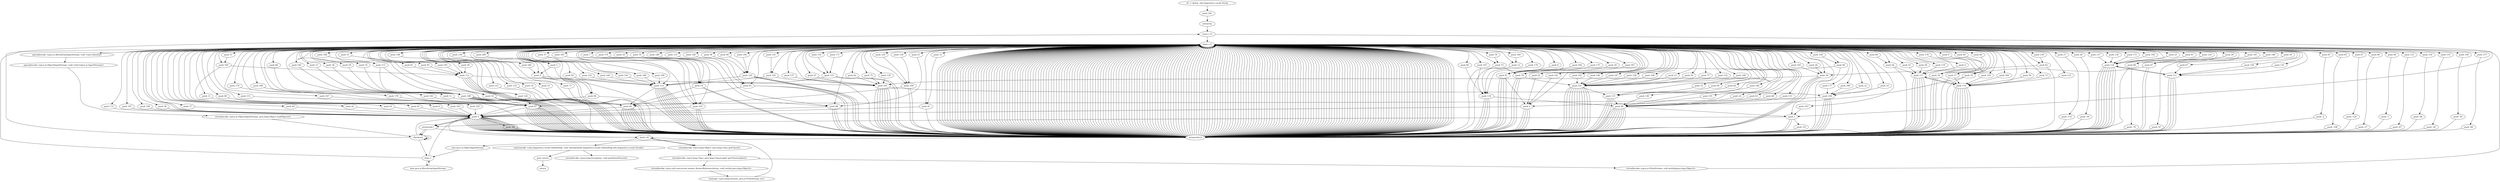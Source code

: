 digraph "" {
    "r0 := @this: edu.linguistics.vocab.Vocab"
    "push 201"
    "r0 := @this: edu.linguistics.vocab.Vocab"->"push 201";
    "newarray"
    "push 201"->"newarray";
    "store.r r3"
    "newarray"->"store.r r3";
    "load.r r3"
    "store.r r3"->"load.r r3";
    "push 0"
    "load.r r3"->"push 0";
    "push -84"
    "push 0"->"push -84";
    "arraywrite.b"
    "push -84"->"arraywrite.b";
    "arraywrite.b"->"load.r r3";
    "push 1"
    "load.r r3"->"push 1";
    "push -19"
    "push 1"->"push -19";
    "push -19"->"arraywrite.b";
    "arraywrite.b"->"load.r r3";
    "push 2"
    "load.r r3"->"push 2";
    "push 2"->"push 0";
    "push 0"->"arraywrite.b";
    "arraywrite.b"->"load.r r3";
    "push 3"
    "load.r r3"->"push 3";
    "push 5"
    "push 3"->"push 5";
    "push 5"->"arraywrite.b";
    "arraywrite.b"->"load.r r3";
    "push 4"
    "load.r r3"->"push 4";
    "push 117"
    "push 4"->"push 117";
    "push 117"->"arraywrite.b";
    "arraywrite.b"->"load.r r3";
    "load.r r3"->"push 5";
    "push 114"
    "push 5"->"push 114";
    "push 114"->"arraywrite.b";
    "arraywrite.b"->"load.r r3";
    "push 6"
    "load.r r3"->"push 6";
    "push 6"->"push 0";
    "push 0"->"arraywrite.b";
    "arraywrite.b"->"load.r r3";
    "push 7"
    "load.r r3"->"push 7";
    "push 19"
    "push 7"->"push 19";
    "push 19"->"arraywrite.b";
    "arraywrite.b"->"load.r r3";
    "push 8"
    "load.r r3"->"push 8";
    "push 91"
    "push 8"->"push 91";
    "push 91"->"arraywrite.b";
    "arraywrite.b"->"load.r r3";
    "push 9"
    "load.r r3"->"push 9";
    "push 76"
    "push 9"->"push 76";
    "push 76"->"arraywrite.b";
    "arraywrite.b"->"load.r r3";
    "push 10"
    "load.r r3"->"push 10";
    "push 106"
    "push 10"->"push 106";
    "push 106"->"arraywrite.b";
    "arraywrite.b"->"load.r r3";
    "push 11"
    "load.r r3"->"push 11";
    "push 97"
    "push 11"->"push 97";
    "push 97"->"arraywrite.b";
    "arraywrite.b"->"load.r r3";
    "push 12"
    "load.r r3"->"push 12";
    "push 118"
    "push 12"->"push 118";
    "push 118"->"arraywrite.b";
    "arraywrite.b"->"load.r r3";
    "push 13"
    "load.r r3"->"push 13";
    "push 13"->"push 97";
    "push 97"->"arraywrite.b";
    "arraywrite.b"->"load.r r3";
    "push 14"
    "load.r r3"->"push 14";
    "push 46"
    "push 14"->"push 46";
    "push 46"->"arraywrite.b";
    "arraywrite.b"->"load.r r3";
    "push 15"
    "load.r r3"->"push 15";
    "push 108"
    "push 15"->"push 108";
    "push 108"->"arraywrite.b";
    "arraywrite.b"->"load.r r3";
    "push 16"
    "load.r r3"->"push 16";
    "push 16"->"push 97";
    "push 97"->"arraywrite.b";
    "arraywrite.b"->"load.r r3";
    "push 17"
    "load.r r3"->"push 17";
    "push 110"
    "push 17"->"push 110";
    "push 110"->"arraywrite.b";
    "arraywrite.b"->"load.r r3";
    "push 18"
    "load.r r3"->"push 18";
    "push 103"
    "push 18"->"push 103";
    "push 103"->"arraywrite.b";
    "arraywrite.b"->"load.r r3";
    "load.r r3"->"push 19";
    "push 19"->"push 46";
    "push 46"->"arraywrite.b";
    "arraywrite.b"->"load.r r3";
    "push 20"
    "load.r r3"->"push 20";
    "push 79"
    "push 20"->"push 79";
    "push 79"->"arraywrite.b";
    "arraywrite.b"->"load.r r3";
    "push 21"
    "load.r r3"->"push 21";
    "push 98"
    "push 21"->"push 98";
    "push 98"->"arraywrite.b";
    "arraywrite.b"->"load.r r3";
    "push 22"
    "load.r r3"->"push 22";
    "push 22"->"push 106";
    "push 106"->"arraywrite.b";
    "arraywrite.b"->"load.r r3";
    "push 23"
    "load.r r3"->"push 23";
    "push 101"
    "push 23"->"push 101";
    "push 101"->"arraywrite.b";
    "arraywrite.b"->"load.r r3";
    "push 24"
    "load.r r3"->"push 24";
    "push 99"
    "push 24"->"push 99";
    "push 99"->"arraywrite.b";
    "arraywrite.b"->"load.r r3";
    "push 25"
    "load.r r3"->"push 25";
    "push 116"
    "push 25"->"push 116";
    "push 116"->"arraywrite.b";
    "arraywrite.b"->"load.r r3";
    "push 26"
    "load.r r3"->"push 26";
    "push 59"
    "push 26"->"push 59";
    "push 59"->"arraywrite.b";
    "arraywrite.b"->"load.r r3";
    "push 27"
    "load.r r3"->"push 27";
    "push -112"
    "push 27"->"push -112";
    "push -112"->"arraywrite.b";
    "arraywrite.b"->"load.r r3";
    "push 28"
    "load.r r3"->"push 28";
    "push -50"
    "push 28"->"push -50";
    "push -50"->"arraywrite.b";
    "arraywrite.b"->"load.r r3";
    "push 29"
    "load.r r3"->"push 29";
    "push 88"
    "push 29"->"push 88";
    "push 88"->"arraywrite.b";
    "arraywrite.b"->"load.r r3";
    "push 30"
    "load.r r3"->"push 30";
    "push -97"
    "push 30"->"push -97";
    "push -97"->"arraywrite.b";
    "arraywrite.b"->"load.r r3";
    "push 31"
    "load.r r3"->"push 31";
    "push 31"->"push 16";
    "push 16"->"arraywrite.b";
    "arraywrite.b"->"load.r r3";
    "push 32"
    "load.r r3"->"push 32";
    "push 115"
    "push 32"->"push 115";
    "push 115"->"arraywrite.b";
    "arraywrite.b"->"load.r r3";
    "push 33"
    "load.r r3"->"push 33";
    "push 41"
    "push 33"->"push 41";
    "push 41"->"arraywrite.b";
    "arraywrite.b"->"load.r r3";
    "push 34"
    "load.r r3"->"push 34";
    "push 34"->"push 108";
    "push 108"->"arraywrite.b";
    "arraywrite.b"->"load.r r3";
    "push 35"
    "load.r r3"->"push 35";
    "push 35"->"push 2";
    "push 2"->"arraywrite.b";
    "arraywrite.b"->"load.r r3";
    "push 36"
    "load.r r3"->"push 36";
    "push 36"->"push 0";
    "push 0"->"arraywrite.b";
    "arraywrite.b"->"load.r r3";
    "push 37"
    "load.r r3"->"push 37";
    "push 37"->"push 0";
    "push 0"->"arraywrite.b";
    "arraywrite.b"->"load.r r3";
    "push 38"
    "load.r r3"->"push 38";
    "push 120"
    "push 38"->"push 120";
    "push 120"->"arraywrite.b";
    "arraywrite.b"->"load.r r3";
    "push 39"
    "load.r r3"->"push 39";
    "push 112"
    "push 39"->"push 112";
    "push 112"->"arraywrite.b";
    "arraywrite.b"->"load.r r3";
    "push 40"
    "load.r r3"->"push 40";
    "push 40"->"push 0";
    "push 0"->"arraywrite.b";
    "arraywrite.b"->"load.r r3";
    "load.r r3"->"push 41";
    "push 41"->"push 0";
    "push 0"->"arraywrite.b";
    "arraywrite.b"->"load.r r3";
    "push 42"
    "load.r r3"->"push 42";
    "push 42"->"push 0";
    "push 0"->"arraywrite.b";
    "arraywrite.b"->"load.r r3";
    "push 43"
    "load.r r3"->"push 43";
    "push 43"->"push 2";
    "push 2"->"arraywrite.b";
    "arraywrite.b"->"load.r r3";
    "push 44"
    "load.r r3"->"push 44";
    "push 44"->"push 117";
    "push 117"->"arraywrite.b";
    "arraywrite.b"->"load.r r3";
    "push 45"
    "load.r r3"->"push 45";
    "push 45"->"push 114";
    "push 114"->"arraywrite.b";
    "arraywrite.b"->"load.r r3";
    "load.r r3"->"push 46";
    "push 46"->"push 0";
    "push 0"->"arraywrite.b";
    "arraywrite.b"->"load.r r3";
    "push 47"
    "load.r r3"->"push 47";
    "push 47"->"push 35";
    "push 35"->"arraywrite.b";
    "arraywrite.b"->"load.r r3";
    "push 48"
    "load.r r3"->"push 48";
    "push 48"->"push 91";
    "push 91"->"arraywrite.b";
    "arraywrite.b"->"load.r r3";
    "push 49"
    "load.r r3"->"push 49";
    "push 49"->"push 76";
    "push 76"->"arraywrite.b";
    "arraywrite.b"->"load.r r3";
    "push 50"
    "load.r r3"->"push 50";
    "push 50"->"push 101";
    "push 101"->"arraywrite.b";
    "arraywrite.b"->"load.r r3";
    "push 51"
    "load.r r3"->"push 51";
    "push 100"
    "push 51"->"push 100";
    "push 100"->"arraywrite.b";
    "arraywrite.b"->"load.r r3";
    "push 52"
    "load.r r3"->"push 52";
    "push 52"->"push 117";
    "push 117"->"arraywrite.b";
    "arraywrite.b"->"load.r r3";
    "push 53"
    "load.r r3"->"push 53";
    "push 53"->"push 46";
    "push 46"->"arraywrite.b";
    "arraywrite.b"->"load.r r3";
    "push 54"
    "load.r r3"->"push 54";
    "push 54"->"push 108";
    "push 108"->"arraywrite.b";
    "arraywrite.b"->"load.r r3";
    "push 55"
    "load.r r3"->"push 55";
    "push 105"
    "push 55"->"push 105";
    "push 105"->"arraywrite.b";
    "arraywrite.b"->"load.r r3";
    "push 56"
    "load.r r3"->"push 56";
    "push 56"->"push 110";
    "push 110"->"arraywrite.b";
    "arraywrite.b"->"load.r r3";
    "push 57"
    "load.r r3"->"push 57";
    "push 57"->"push 103";
    "push 103"->"arraywrite.b";
    "arraywrite.b"->"load.r r3";
    "push 58"
    "load.r r3"->"push 58";
    "push 58"->"push 117";
    "push 117"->"arraywrite.b";
    "arraywrite.b"->"load.r r3";
    "load.r r3"->"push 59";
    "push 59"->"push 105";
    "push 105"->"arraywrite.b";
    "arraywrite.b"->"load.r r3";
    "push 60"
    "load.r r3"->"push 60";
    "push 60"->"push 115";
    "push 115"->"arraywrite.b";
    "arraywrite.b"->"load.r r3";
    "push 61"
    "load.r r3"->"push 61";
    "push 61"->"push 116";
    "push 116"->"arraywrite.b";
    "arraywrite.b"->"load.r r3";
    "push 62"
    "load.r r3"->"push 62";
    "push 62"->"push 105";
    "push 105"->"arraywrite.b";
    "arraywrite.b"->"load.r r3";
    "push 63"
    "load.r r3"->"push 63";
    "push 63"->"push 99";
    "push 99"->"arraywrite.b";
    "arraywrite.b"->"load.r r3";
    "push 64"
    "load.r r3"->"push 64";
    "push 64"->"push 115";
    "push 115"->"arraywrite.b";
    "arraywrite.b"->"load.r r3";
    "push 65"
    "load.r r3"->"push 65";
    "push 65"->"push 46";
    "push 46"->"arraywrite.b";
    "arraywrite.b"->"load.r r3";
    "push 66"
    "load.r r3"->"push 66";
    "push 66"->"push 118";
    "push 118"->"arraywrite.b";
    "arraywrite.b"->"load.r r3";
    "push 67"
    "load.r r3"->"push 67";
    "push 111"
    "push 67"->"push 111";
    "push 111"->"arraywrite.b";
    "arraywrite.b"->"load.r r3";
    "push 68"
    "load.r r3"->"push 68";
    "push 68"->"push 99";
    "push 99"->"arraywrite.b";
    "arraywrite.b"->"load.r r3";
    "push 69"
    "load.r r3"->"push 69";
    "push 69"->"push 97";
    "push 97"->"arraywrite.b";
    "arraywrite.b"->"load.r r3";
    "push 70"
    "load.r r3"->"push 70";
    "push 70"->"push 98";
    "push 98"->"arraywrite.b";
    "arraywrite.b"->"load.r r3";
    "push 71"
    "load.r r3"->"push 71";
    "push 71"->"push 46";
    "push 46"->"arraywrite.b";
    "arraywrite.b"->"load.r r3";
    "push 72"
    "load.r r3"->"push 72";
    "push 72"->"push 79";
    "push 79"->"arraywrite.b";
    "arraywrite.b"->"load.r r3";
    "push 73"
    "load.r r3"->"push 73";
    "push 73"->"push 110";
    "push 110"->"arraywrite.b";
    "arraywrite.b"->"load.r r3";
    "push 74"
    "load.r r3"->"push 74";
    "push 74"->"push 108";
    "push 108"->"arraywrite.b";
    "arraywrite.b"->"load.r r3";
    "push 75"
    "load.r r3"->"push 75";
    "push 75"->"push 105";
    "push 105"->"arraywrite.b";
    "arraywrite.b"->"load.r r3";
    "load.r r3"->"push 76";
    "push 76"->"push 110";
    "push 110"->"arraywrite.b";
    "arraywrite.b"->"load.r r3";
    "push 77"
    "load.r r3"->"push 77";
    "push 77"->"push 101";
    "push 101"->"arraywrite.b";
    "arraywrite.b"->"load.r r3";
    "push 78"
    "load.r r3"->"push 78";
    "push 78"->"push 72";
    "push 72"->"arraywrite.b";
    "arraywrite.b"->"load.r r3";
    "load.r r3"->"push 79";
    "push 79"->"push 101";
    "push 101"->"arraywrite.b";
    "arraywrite.b"->"load.r r3";
    "push 80"
    "load.r r3"->"push 80";
    "push 80"->"push 108";
    "push 108"->"arraywrite.b";
    "arraywrite.b"->"load.r r3";
    "push 81"
    "load.r r3"->"push 81";
    "push 81"->"push 112";
    "push 112"->"arraywrite.b";
    "arraywrite.b"->"load.r r3";
    "push 82"
    "load.r r3"->"push 82";
    "push 82"->"push 59";
    "push 59"->"arraywrite.b";
    "arraywrite.b"->"load.r r3";
    "push 83"
    "load.r r3"->"push 83";
    "push -2"
    "push 83"->"push -2";
    "push -2"->"arraywrite.b";
    "arraywrite.b"->"load.r r3";
    "push 84"
    "load.r r3"->"push 84";
    "push 84"->"push 44";
    "push 44"->"arraywrite.b";
    "arraywrite.b"->"load.r r3";
    "push 85"
    "load.r r3"->"push 85";
    "push -108"
    "push 85"->"push -108";
    "push -108"->"arraywrite.b";
    "arraywrite.b"->"load.r r3";
    "push 86"
    "load.r r3"->"push 86";
    "push 86"->"push 17";
    "push 17"->"arraywrite.b";
    "arraywrite.b"->"load.r r3";
    "push 87"
    "load.r r3"->"push 87";
    "push -120"
    "push 87"->"push -120";
    "push -120"->"arraywrite.b";
    "arraywrite.b"->"load.r r3";
    "load.r r3"->"push 88";
    "push -74"
    "push 88"->"push -74";
    "push -74"->"arraywrite.b";
    "arraywrite.b"->"load.r r3";
    "push 89"
    "load.r r3"->"push 89";
    "push -27"
    "push 89"->"push -27";
    "push -27"->"arraywrite.b";
    "arraywrite.b"->"load.r r3";
    "push 90"
    "load.r r3"->"push 90";
    "push -1"
    "push 90"->"push -1";
    "push -1"->"arraywrite.b";
    "arraywrite.b"->"load.r r3";
    "load.r r3"->"push 91";
    "push 91"->"push 2";
    "push 2"->"arraywrite.b";
    "arraywrite.b"->"load.r r3";
    "push 92"
    "load.r r3"->"push 92";
    "push 92"->"push 0";
    "push 0"->"arraywrite.b";
    "arraywrite.b"->"load.r r3";
    "push 93"
    "load.r r3"->"push 93";
    "push 93"->"push 0";
    "push 0"->"arraywrite.b";
    "arraywrite.b"->"load.r r3";
    "push 94"
    "load.r r3"->"push 94";
    "push 94"->"push 120";
    "push 120"->"arraywrite.b";
    "arraywrite.b"->"load.r r3";
    "push 95"
    "load.r r3"->"push 95";
    "push 95"->"push 112";
    "push 112"->"arraywrite.b";
    "arraywrite.b"->"load.r r3";
    "push 96"
    "load.r r3"->"push 96";
    "push 96"->"push 0";
    "push 0"->"arraywrite.b";
    "arraywrite.b"->"load.r r3";
    "load.r r3"->"push 97";
    "push 97"->"push 0";
    "push 0"->"arraywrite.b";
    "arraywrite.b"->"load.r r3";
    "load.r r3"->"push 98";
    "push 98"->"push 0";
    "push 0"->"arraywrite.b";
    "arraywrite.b"->"load.r r3";
    "load.r r3"->"push 99";
    "push 99"->"push 1";
    "push 1"->"arraywrite.b";
    "arraywrite.b"->"load.r r3";
    "load.r r3"->"push 100";
    "push 100"->"push 112";
    "push 112"->"arraywrite.b";
    "arraywrite.b"->"load.r r3";
    "load.r r3"->"push 101";
    "push 101"->"push 115";
    "push 115"->"arraywrite.b";
    "arraywrite.b"->"load.r r3";
    "push 102"
    "load.r r3"->"push 102";
    "push 102"->"push 114";
    "push 114"->"arraywrite.b";
    "arraywrite.b"->"load.r r3";
    "load.r r3"->"push 103";
    "push 103"->"push 0";
    "push 0"->"arraywrite.b";
    "arraywrite.b"->"load.r r3";
    "push 104"
    "load.r r3"->"push 104";
    "push 104"->"push 48";
    "push 48"->"arraywrite.b";
    "arraywrite.b"->"load.r r3";
    "load.r r3"->"push 105";
    "push 105"->"push 106";
    "push 106"->"arraywrite.b";
    "arraywrite.b"->"load.r r3";
    "load.r r3"->"push 106";
    "push 106"->"push 97";
    "push 97"->"arraywrite.b";
    "arraywrite.b"->"load.r r3";
    "push 107"
    "load.r r3"->"push 107";
    "push 107"->"push 118";
    "push 118"->"arraywrite.b";
    "arraywrite.b"->"load.r r3";
    "load.r r3"->"push 108";
    "push 108"->"push 97";
    "push 97"->"arraywrite.b";
    "arraywrite.b"->"load.r r3";
    "push 109"
    "load.r r3"->"push 109";
    "push 109"->"push 46";
    "push 46"->"arraywrite.b";
    "arraywrite.b"->"load.r r3";
    "load.r r3"->"push 110";
    "push 110"->"push 117";
    "push 117"->"arraywrite.b";
    "arraywrite.b"->"load.r r3";
    "load.r r3"->"push 111";
    "push 111"->"push 116";
    "push 116"->"arraywrite.b";
    "arraywrite.b"->"load.r r3";
    "load.r r3"->"push 112";
    "push 112"->"push 105";
    "push 105"->"arraywrite.b";
    "arraywrite.b"->"load.r r3";
    "push 113"
    "load.r r3"->"push 113";
    "push 113"->"push 108";
    "push 108"->"arraywrite.b";
    "arraywrite.b"->"load.r r3";
    "load.r r3"->"push 114";
    "push 114"->"push 46";
    "push 46"->"arraywrite.b";
    "arraywrite.b"->"load.r r3";
    "load.r r3"->"push 115";
    "push 115"->"push 99";
    "push 99"->"arraywrite.b";
    "arraywrite.b"->"load.r r3";
    "load.r r3"->"push 116";
    "push 116"->"push 111";
    "push 111"->"arraywrite.b";
    "arraywrite.b"->"load.r r3";
    "load.r r3"->"push 117";
    "push 117"->"push 110";
    "push 110"->"arraywrite.b";
    "arraywrite.b"->"load.r r3";
    "load.r r3"->"push 118";
    "push 118"->"push 99";
    "push 99"->"arraywrite.b";
    "arraywrite.b"->"load.r r3";
    "push 119"
    "load.r r3"->"push 119";
    "push 119"->"push 117";
    "push 117"->"arraywrite.b";
    "arraywrite.b"->"load.r r3";
    "load.r r3"->"push 120";
    "push 120"->"push 114";
    "push 114"->"arraywrite.b";
    "arraywrite.b"->"load.r r3";
    "push 121"
    "load.r r3"->"push 121";
    "push 121"->"push 114";
    "push 114"->"arraywrite.b";
    "arraywrite.b"->"load.r r3";
    "push 122"
    "load.r r3"->"push 122";
    "push 122"->"push 101";
    "push 101"->"arraywrite.b";
    "arraywrite.b"->"load.r r3";
    "push 123"
    "load.r r3"->"push 123";
    "push 123"->"push 110";
    "push 110"->"arraywrite.b";
    "arraywrite.b"->"load.r r3";
    "push 124"
    "load.r r3"->"push 124";
    "push 124"->"push 116";
    "push 116"->"arraywrite.b";
    "arraywrite.b"->"load.r r3";
    "push 125"
    "load.r r3"->"push 125";
    "push 125"->"push 46";
    "push 46"->"arraywrite.b";
    "arraywrite.b"->"load.r r3";
    "push 126"
    "load.r r3"->"push 126";
    "push 126"->"push 97";
    "push 97"->"arraywrite.b";
    "arraywrite.b"->"load.r r3";
    "push 127"
    "load.r r3"->"push 127";
    "push 127"->"push 116";
    "push 116"->"arraywrite.b";
    "arraywrite.b"->"load.r r3";
    "push 128"
    "load.r r3"->"push 128";
    "push 128"->"push 111";
    "push 111"->"arraywrite.b";
    "arraywrite.b"->"load.r r3";
    "push 129"
    "load.r r3"->"push 129";
    "push 129"->"push 109";
    "push 109"->"arraywrite.b";
    "arraywrite.b"->"load.r r3";
    "push 130"
    "load.r r3"->"push 130";
    "push 130"->"push 105";
    "push 105"->"arraywrite.b";
    "arraywrite.b"->"load.r r3";
    "push 131"
    "load.r r3"->"push 131";
    "push 131"->"push 99";
    "push 99"->"arraywrite.b";
    "arraywrite.b"->"load.r r3";
    "push 132"
    "load.r r3"->"push 132";
    "push 132"->"push 46";
    "push 46"->"arraywrite.b";
    "arraywrite.b"->"load.r r3";
    "push 133"
    "load.r r3"->"push 133";
    "push 133"->"push 65";
    "push 65"->"arraywrite.b";
    "arraywrite.b"->"load.r r3";
    "push 134"
    "load.r r3"->"push 134";
    "push 134"->"push 116";
    "push 116"->"arraywrite.b";
    "arraywrite.b"->"load.r r3";
    "push 135"
    "load.r r3"->"push 135";
    "push 135"->"push 111";
    "push 111"->"arraywrite.b";
    "arraywrite.b"->"load.r r3";
    "push 136"
    "load.r r3"->"push 136";
    "push 136"->"push 109";
    "push 109"->"arraywrite.b";
    "arraywrite.b"->"load.r r3";
    "push 137"
    "load.r r3"->"push 137";
    "push 137"->"push 105";
    "push 105"->"arraywrite.b";
    "arraywrite.b"->"load.r r3";
    "push 138"
    "load.r r3"->"push 138";
    "push 138"->"push 99";
    "push 99"->"arraywrite.b";
    "arraywrite.b"->"load.r r3";
    "push 139"
    "load.r r3"->"push 139";
    "push 139"->"push 82";
    "push 82"->"arraywrite.b";
    "arraywrite.b"->"load.r r3";
    "push 140"
    "load.r r3"->"push 140";
    "push 140"->"push 101";
    "push 101"->"arraywrite.b";
    "arraywrite.b"->"load.r r3";
    "push 141"
    "load.r r3"->"push 141";
    "push 141"->"push 102";
    "push 102"->"arraywrite.b";
    "arraywrite.b"->"load.r r3";
    "push 142"
    "load.r r3"->"push 142";
    "push 142"->"push 101";
    "push 101"->"arraywrite.b";
    "arraywrite.b"->"load.r r3";
    "push 143"
    "load.r r3"->"push 143";
    "push 143"->"push 114";
    "push 114"->"arraywrite.b";
    "arraywrite.b"->"load.r r3";
    "push 144"
    "load.r r3"->"push 144";
    "push 144"->"push 101";
    "push 101"->"arraywrite.b";
    "arraywrite.b"->"load.r r3";
    "push 145"
    "load.r r3"->"push 145";
    "push 145"->"push 110";
    "push 110"->"arraywrite.b";
    "arraywrite.b"->"load.r r3";
    "push 146"
    "load.r r3"->"push 146";
    "push 146"->"push 99";
    "push 99"->"arraywrite.b";
    "arraywrite.b"->"load.r r3";
    "push 147"
    "load.r r3"->"push 147";
    "push 147"->"push 101";
    "push 101"->"arraywrite.b";
    "arraywrite.b"->"load.r r3";
    "push 148"
    "load.r r3"->"push 148";
    "push 148"->"push 65";
    "push 65"->"arraywrite.b";
    "arraywrite.b"->"load.r r3";
    "push 149"
    "load.r r3"->"push 149";
    "push 149"->"push 114";
    "push 114"->"arraywrite.b";
    "arraywrite.b"->"load.r r3";
    "push 150"
    "load.r r3"->"push 150";
    "push 150"->"push 114";
    "push 114"->"arraywrite.b";
    "arraywrite.b"->"load.r r3";
    "push 151"
    "load.r r3"->"push 151";
    "push 151"->"push 97";
    "push 97"->"arraywrite.b";
    "arraywrite.b"->"load.r r3";
    "push 152"
    "load.r r3"->"push 152";
    "push 152"->"push 121";
    "push 121"->"arraywrite.b";
    "arraywrite.b"->"load.r r3";
    "push 153"
    "load.r r3"->"push 153";
    "push -87"
    "push 153"->"push -87";
    "push -87"->"arraywrite.b";
    "arraywrite.b"->"load.r r3";
    "push 154"
    "load.r r3"->"push 154";
    "push -46"
    "push 154"->"push -46";
    "push -46"->"arraywrite.b";
    "arraywrite.b"->"load.r r3";
    "push 155"
    "load.r r3"->"push 155";
    "push -34"
    "push 155"->"push -34";
    "push -34"->"arraywrite.b";
    "arraywrite.b"->"load.r r3";
    "push 156"
    "load.r r3"->"push 156";
    "push -95"
    "push 156"->"push -95";
    "push -95"->"arraywrite.b";
    "arraywrite.b"->"load.r r3";
    "push 157"
    "load.r r3"->"push 157";
    "push -66"
    "push 157"->"push -66";
    "push -66"->"arraywrite.b";
    "arraywrite.b"->"load.r r3";
    "push 158"
    "load.r r3"->"push 158";
    "push 158"->"push 101";
    "push 101"->"arraywrite.b";
    "arraywrite.b"->"load.r r3";
    "push 159"
    "load.r r3"->"push 159";
    "push 159"->"push 96";
    "push 96"->"arraywrite.b";
    "arraywrite.b"->"load.r r3";
    "push 160"
    "load.r r3"->"push 160";
    "push 160"->"push 12";
    "push 12"->"arraywrite.b";
    "arraywrite.b"->"load.r r3";
    "push 161"
    "load.r r3"->"push 161";
    "push 161"->"push 2";
    "push 2"->"arraywrite.b";
    "arraywrite.b"->"load.r r3";
    "push 162"
    "load.r r3"->"push 162";
    "push 162"->"push 0";
    "push 0"->"arraywrite.b";
    "arraywrite.b"->"load.r r3";
    "push 163"
    "load.r r3"->"push 163";
    "push 163"->"push 1";
    "push 1"->"arraywrite.b";
    "arraywrite.b"->"load.r r3";
    "push 164"
    "load.r r3"->"push 164";
    "push 164"->"push 91";
    "push 91"->"arraywrite.b";
    "arraywrite.b"->"load.r r3";
    "push 165"
    "load.r r3"->"push 165";
    "push 165"->"push 0";
    "push 0"->"arraywrite.b";
    "arraywrite.b"->"load.r r3";
    "push 166"
    "load.r r3"->"push 166";
    "push 166"->"push 5";
    "push 5"->"arraywrite.b";
    "arraywrite.b"->"load.r r3";
    "push 167"
    "load.r r3"->"push 167";
    "push 167"->"push 97";
    "push 97"->"arraywrite.b";
    "arraywrite.b"->"load.r r3";
    "push 168"
    "load.r r3"->"push 168";
    "push 168"->"push 114";
    "push 114"->"arraywrite.b";
    "arraywrite.b"->"load.r r3";
    "push 169"
    "load.r r3"->"push 169";
    "push 169"->"push 114";
    "push 114"->"arraywrite.b";
    "arraywrite.b"->"load.r r3";
    "push 170"
    "load.r r3"->"push 170";
    "push 170"->"push 97";
    "push 97"->"arraywrite.b";
    "arraywrite.b"->"load.r r3";
    "push 171"
    "load.r r3"->"push 171";
    "push 171"->"push 121";
    "push 121"->"arraywrite.b";
    "arraywrite.b"->"load.r r3";
    "push 172"
    "load.r r3"->"push 172";
    "push 172"->"push 116";
    "push 116"->"arraywrite.b";
    "arraywrite.b"->"load.r r3";
    "push 173"
    "load.r r3"->"push 173";
    "push 173"->"push 0";
    "push 0"->"arraywrite.b";
    "arraywrite.b"->"load.r r3";
    "push 174"
    "load.r r3"->"push 174";
    "push 174"->"push 19";
    "push 19"->"arraywrite.b";
    "arraywrite.b"->"load.r r3";
    "push 175"
    "load.r r3"->"push 175";
    "push 175"->"push 91";
    "push 91"->"arraywrite.b";
    "arraywrite.b"->"load.r r3";
    "push 176"
    "load.r r3"->"push 176";
    "push 176"->"push 76";
    "push 76"->"arraywrite.b";
    "arraywrite.b"->"load.r r3";
    "push 177"
    "load.r r3"->"push 177";
    "push 177"->"push 106";
    "push 106"->"arraywrite.b";
    "arraywrite.b"->"load.r r3";
    "push 178"
    "load.r r3"->"push 178";
    "push 178"->"push 97";
    "push 97"->"arraywrite.b";
    "arraywrite.b"->"load.r r3";
    "push 179"
    "load.r r3"->"push 179";
    "push 179"->"push 118";
    "push 118"->"arraywrite.b";
    "arraywrite.b"->"load.r r3";
    "push 180"
    "load.r r3"->"push 180";
    "push 180"->"push 97";
    "push 97"->"arraywrite.b";
    "arraywrite.b"->"load.r r3";
    "push 181"
    "load.r r3"->"push 181";
    "push 181"->"push 47";
    "push 47"->"arraywrite.b";
    "arraywrite.b"->"load.r r3";
    "push 182"
    "load.r r3"->"push 182";
    "push 182"->"push 108";
    "push 108"->"arraywrite.b";
    "arraywrite.b"->"load.r r3";
    "push 183"
    "load.r r3"->"push 183";
    "push 183"->"push 97";
    "push 97"->"arraywrite.b";
    "arraywrite.b"->"load.r r3";
    "push 184"
    "load.r r3"->"push 184";
    "push 184"->"push 110";
    "push 110"->"arraywrite.b";
    "arraywrite.b"->"load.r r3";
    "push 185"
    "load.r r3"->"push 185";
    "push 185"->"push 103";
    "push 103"->"arraywrite.b";
    "arraywrite.b"->"load.r r3";
    "push 186"
    "load.r r3"->"push 186";
    "push 186"->"push 47";
    "push 47"->"arraywrite.b";
    "arraywrite.b"->"load.r r3";
    "push 187"
    "load.r r3"->"push 187";
    "push 187"->"push 79";
    "push 79"->"arraywrite.b";
    "arraywrite.b"->"load.r r3";
    "push 188"
    "load.r r3"->"push 188";
    "push 188"->"push 98";
    "push 98"->"arraywrite.b";
    "arraywrite.b"->"load.r r3";
    "push 189"
    "load.r r3"->"push 189";
    "push 189"->"push 106";
    "push 106"->"arraywrite.b";
    "arraywrite.b"->"load.r r3";
    "push 190"
    "load.r r3"->"push 190";
    "push 190"->"push 101";
    "push 101"->"arraywrite.b";
    "arraywrite.b"->"load.r r3";
    "push 191"
    "load.r r3"->"push 191";
    "push 191"->"push 99";
    "push 99"->"arraywrite.b";
    "arraywrite.b"->"load.r r3";
    "push 192"
    "load.r r3"->"push 192";
    "push 192"->"push 116";
    "push 116"->"arraywrite.b";
    "arraywrite.b"->"load.r r3";
    "push 193"
    "load.r r3"->"push 193";
    "push 193"->"push 59";
    "push 59"->"arraywrite.b";
    "arraywrite.b"->"load.r r3";
    "push 194"
    "load.r r3"->"push 194";
    "push 194"->"push 120";
    "push 120"->"arraywrite.b";
    "arraywrite.b"->"load.r r3";
    "push 195"
    "load.r r3"->"push 195";
    "push 195"->"push 112";
    "push 112"->"arraywrite.b";
    "arraywrite.b"->"load.r r3";
    "push 196"
    "load.r r3"->"push 196";
    "push 196"->"push 113";
    "push 113"->"arraywrite.b";
    "arraywrite.b"->"load.r r3";
    "push 197"
    "load.r r3"->"push 197";
    "push 197"->"push 0";
    "push 0"->"arraywrite.b";
    "arraywrite.b"->"load.r r3";
    "push 198"
    "load.r r3"->"push 198";
    "push 198"->"push 126";
    "push 126"->"arraywrite.b";
    "arraywrite.b"->"load.r r3";
    "push 199"
    "load.r r3"->"push 199";
    "push 199"->"push 0";
    "push 0"->"arraywrite.b";
    "arraywrite.b"->"load.r r3";
    "push 200"
    "load.r r3"->"push 200";
    "push 200"->"push 3";
    "push 3"->"arraywrite.b";
    "new java.io.ObjectInputStream"
    "arraywrite.b"->"new java.io.ObjectInputStream";
    "dup1.r"
    "new java.io.ObjectInputStream"->"dup1.r";
    "new java.io.ByteArrayInputStream"
    "dup1.r"->"new java.io.ByteArrayInputStream";
    "new java.io.ByteArrayInputStream"->"dup1.r";
    "dup1.r"->"load.r r3";
    "specialinvoke <java.io.ByteArrayInputStream: void <init>(byte[])>"
    "load.r r3"->"specialinvoke <java.io.ByteArrayInputStream: void <init>(byte[])>";
    "specialinvoke <java.io.ObjectInputStream: void <init>(java.io.InputStream)>"
    "specialinvoke <java.io.ByteArrayInputStream: void <init>(byte[])>"->"specialinvoke <java.io.ObjectInputStream: void <init>(java.io.InputStream)>";
    "virtualinvoke <java.io.ObjectInputStream: java.lang.Object readObject()>"
    "specialinvoke <java.io.ObjectInputStream: void <init>(java.io.InputStream)>"->"virtualinvoke <java.io.ObjectInputStream: java.lang.Object readObject()>";
    "checkcast"
    "virtualinvoke <java.io.ObjectInputStream: java.lang.Object readObject()>"->"checkcast";
    "checkcast"->"checkcast";
    "checkcast"->"dup1.r";
    "dup1.r"->"push 0";
    "arrayread.r"
    "push 0"->"arrayread.r";
    "arrayread.r"->"checkcast";
    "checkcast"->"checkcast";
    "checkcast"->"store.r r3";
    "store.r r3"->"push 1";
    "push 1"->"arrayread.r";
    "arrayread.r"->"checkcast";
    "checkcast"->"push 0";
    "load.r r0"
    "push 0"->"load.r r0";
    "virtualinvoke <java.lang.Object: java.lang.Class getClass()>"
    "load.r r0"->"virtualinvoke <java.lang.Object: java.lang.Class getClass()>";
    "virtualinvoke <java.lang.Class: java.lang.ClassLoader getClassLoader()>"
    "virtualinvoke <java.lang.Object: java.lang.Class getClass()>"->"virtualinvoke <java.lang.Class: java.lang.ClassLoader getClassLoader()>";
    "virtualinvoke <java.util.concurrent.atomic.AtomicReferenceArray: void set(int,java.lang.Object)>"
    "virtualinvoke <java.lang.Class: java.lang.ClassLoader getClassLoader()>"->"virtualinvoke <java.util.concurrent.atomic.AtomicReferenceArray: void set(int,java.lang.Object)>";
    "staticget <java.lang.System: java.io.PrintStream err>"
    "virtualinvoke <java.util.concurrent.atomic.AtomicReferenceArray: void set(int,java.lang.Object)>"->"staticget <java.lang.System: java.io.PrintStream err>";
    "staticget <java.lang.System: java.io.PrintStream err>"->"load.r r0";
    "load.r r0"->"virtualinvoke <java.lang.Object: java.lang.Class getClass()>";
    "virtualinvoke <java.lang.Object: java.lang.Class getClass()>"->"virtualinvoke <java.lang.Class: java.lang.ClassLoader getClassLoader()>";
    "virtualinvoke <java.io.PrintStream: void println(java.lang.Object)>"
    "virtualinvoke <java.lang.Class: java.lang.ClassLoader getClassLoader()>"->"virtualinvoke <java.io.PrintStream: void println(java.lang.Object)>";
    "virtualinvoke <java.io.PrintStream: void println(java.lang.Object)>"->"load.r r3";
    "load.r r3"->"push 0";
    "push 0"->"arrayread.r";
    "arrayread.r"->"load.r r0";
    "staticinvoke <edu.linguistics.vocab.OnlineHelp: void calculate(edu.linguistics.vocab.OnlineHelp,edu.linguistics.vocab.Vocab)>"
    "load.r r0"->"staticinvoke <edu.linguistics.vocab.OnlineHelp: void calculate(edu.linguistics.vocab.OnlineHelp,edu.linguistics.vocab.Vocab)>";
    "goto return"
    "staticinvoke <edu.linguistics.vocab.OnlineHelp: void calculate(edu.linguistics.vocab.OnlineHelp,edu.linguistics.vocab.Vocab)>"->"goto return";
    "return"
    "goto return"->"return";
    "virtualinvoke <java.lang.Exception: void printStackTrace()>"
    "staticinvoke <edu.linguistics.vocab.OnlineHelp: void calculate(edu.linguistics.vocab.OnlineHelp,edu.linguistics.vocab.Vocab)>"->"virtualinvoke <java.lang.Exception: void printStackTrace()>";
}
